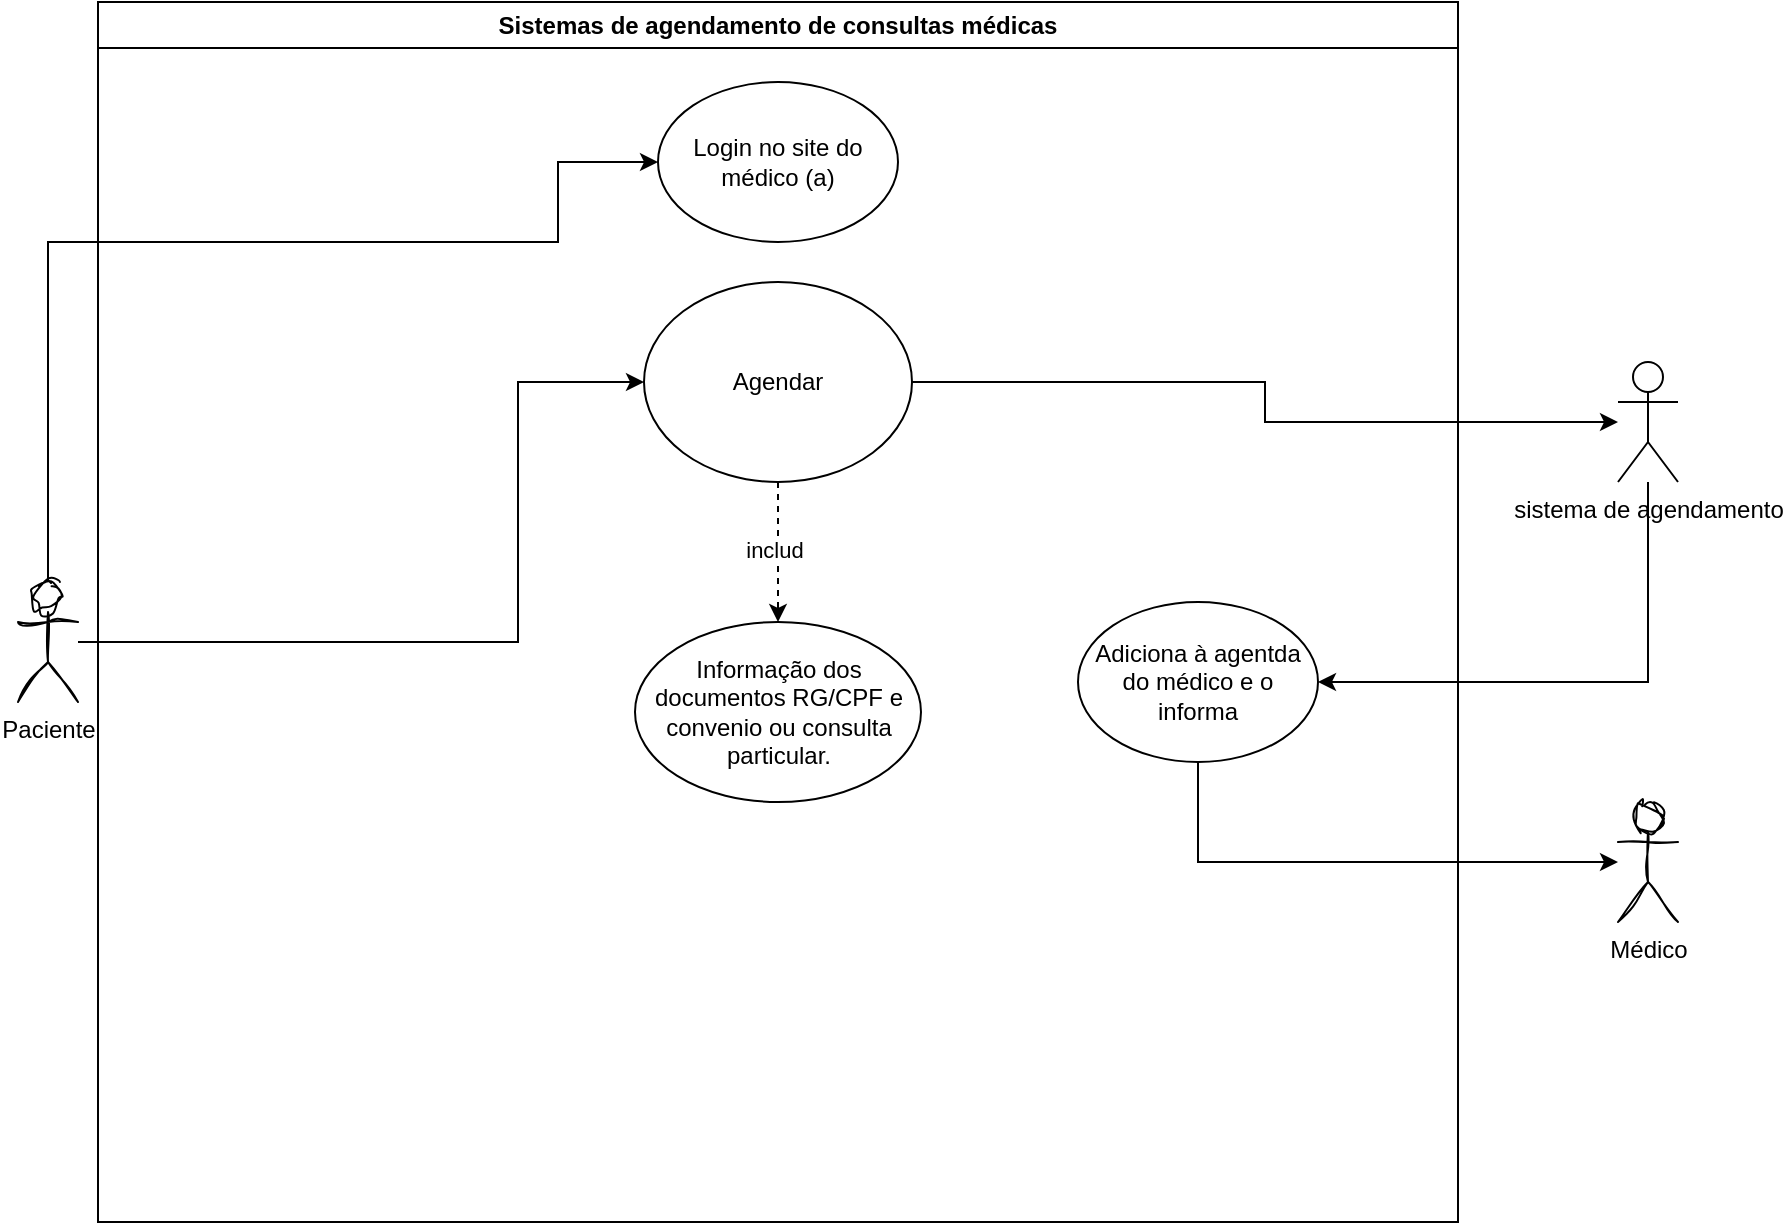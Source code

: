 <mxfile version="25.0.2">
  <diagram name="Página-1" id="5R0oxkvEWqQqeaPywPhO">
    <mxGraphModel dx="1050" dy="1798" grid="1" gridSize="10" guides="1" tooltips="1" connect="1" arrows="1" fold="1" page="1" pageScale="1" pageWidth="827" pageHeight="1169" math="0" shadow="0">
      <root>
        <mxCell id="0" />
        <mxCell id="1" parent="0" />
        <mxCell id="vjLqWKErU38OEki1xF5x-4" value="Sistemas de agendamento de consultas médicas" style="swimlane;whiteSpace=wrap;html=1;movable=1;resizable=1;rotatable=1;deletable=1;editable=1;locked=0;connectable=1;gradientColor=none;fillColor=default;swimlaneFillColor=default;" vertex="1" parent="1">
          <mxGeometry x="60" y="-10" width="680" height="610" as="geometry" />
        </mxCell>
        <mxCell id="vjLqWKErU38OEki1xF5x-16" value="Login no site do médico (a)" style="ellipse;whiteSpace=wrap;html=1;movable=1;resizable=1;rotatable=1;deletable=1;editable=1;locked=0;connectable=1;" vertex="1" parent="vjLqWKErU38OEki1xF5x-4">
          <mxGeometry x="280" y="40" width="120" height="80" as="geometry" />
        </mxCell>
        <mxCell id="vjLqWKErU38OEki1xF5x-24" style="edgeStyle=orthogonalEdgeStyle;rounded=0;orthogonalLoop=1;jettySize=auto;html=1;dashed=1;" edge="1" parent="vjLqWKErU38OEki1xF5x-4" source="vjLqWKErU38OEki1xF5x-19" target="vjLqWKErU38OEki1xF5x-23">
          <mxGeometry relative="1" as="geometry" />
        </mxCell>
        <mxCell id="vjLqWKErU38OEki1xF5x-25" value="includ" style="edgeLabel;html=1;align=center;verticalAlign=middle;resizable=0;points=[];" vertex="1" connectable="0" parent="vjLqWKErU38OEki1xF5x-24">
          <mxGeometry x="-0.029" y="-2" relative="1" as="geometry">
            <mxPoint as="offset" />
          </mxGeometry>
        </mxCell>
        <mxCell id="vjLqWKErU38OEki1xF5x-19" value="Agendar" style="ellipse;whiteSpace=wrap;html=1;" vertex="1" parent="vjLqWKErU38OEki1xF5x-4">
          <mxGeometry x="273" y="140" width="134" height="100" as="geometry" />
        </mxCell>
        <mxCell id="vjLqWKErU38OEki1xF5x-23" value="Informação dos documentos RG/CPF e convenio ou consulta particular." style="ellipse;whiteSpace=wrap;html=1;" vertex="1" parent="vjLqWKErU38OEki1xF5x-4">
          <mxGeometry x="268.5" y="310" width="143" height="90" as="geometry" />
        </mxCell>
        <mxCell id="vjLqWKErU38OEki1xF5x-27" value="Adiciona à agentda do médico e o informa" style="ellipse;whiteSpace=wrap;html=1;" vertex="1" parent="vjLqWKErU38OEki1xF5x-4">
          <mxGeometry x="490" y="300" width="120" height="80" as="geometry" />
        </mxCell>
        <mxCell id="vjLqWKErU38OEki1xF5x-17" style="edgeStyle=orthogonalEdgeStyle;rounded=0;orthogonalLoop=1;jettySize=auto;html=1;entryX=0;entryY=0.5;entryDx=0;entryDy=0;" edge="1" parent="1" source="vjLqWKErU38OEki1xF5x-8" target="vjLqWKErU38OEki1xF5x-16">
          <mxGeometry relative="1" as="geometry">
            <Array as="points">
              <mxPoint x="35" y="110" />
              <mxPoint x="290" y="110" />
              <mxPoint x="290" y="70" />
            </Array>
          </mxGeometry>
        </mxCell>
        <mxCell id="vjLqWKErU38OEki1xF5x-20" style="edgeStyle=orthogonalEdgeStyle;rounded=0;orthogonalLoop=1;jettySize=auto;html=1;" edge="1" parent="1" source="vjLqWKErU38OEki1xF5x-8" target="vjLqWKErU38OEki1xF5x-19">
          <mxGeometry relative="1" as="geometry">
            <Array as="points">
              <mxPoint x="270" y="310" />
              <mxPoint x="270" y="180" />
            </Array>
          </mxGeometry>
        </mxCell>
        <mxCell id="vjLqWKErU38OEki1xF5x-8" value="Paciente" style="shape=umlActor;verticalLabelPosition=bottom;verticalAlign=top;html=1;outlineConnect=0;sketch=1;curveFitting=1;jiggle=2;" vertex="1" parent="1">
          <mxGeometry x="20" y="280" width="30" height="60" as="geometry" />
        </mxCell>
        <mxCell id="vjLqWKErU38OEki1xF5x-10" value="Médico" style="shape=umlActor;verticalLabelPosition=bottom;verticalAlign=top;html=1;outlineConnect=0;shadow=0;sketch=1;curveFitting=1;jiggle=2;" vertex="1" parent="1">
          <mxGeometry x="820" y="390" width="30" height="60" as="geometry" />
        </mxCell>
        <mxCell id="vjLqWKErU38OEki1xF5x-28" style="edgeStyle=orthogonalEdgeStyle;rounded=0;orthogonalLoop=1;jettySize=auto;html=1;" edge="1" parent="1" source="vjLqWKErU38OEki1xF5x-11" target="vjLqWKErU38OEki1xF5x-27">
          <mxGeometry relative="1" as="geometry">
            <Array as="points">
              <mxPoint x="835" y="330" />
            </Array>
          </mxGeometry>
        </mxCell>
        <mxCell id="vjLqWKErU38OEki1xF5x-11" value="sistema de agendamento" style="shape=umlActor;verticalLabelPosition=bottom;verticalAlign=top;html=1;outlineConnect=0;" vertex="1" parent="1">
          <mxGeometry x="820" y="170" width="30" height="60" as="geometry" />
        </mxCell>
        <mxCell id="vjLqWKErU38OEki1xF5x-26" style="edgeStyle=orthogonalEdgeStyle;rounded=0;orthogonalLoop=1;jettySize=auto;html=1;" edge="1" parent="1" source="vjLqWKErU38OEki1xF5x-19" target="vjLqWKErU38OEki1xF5x-11">
          <mxGeometry relative="1" as="geometry" />
        </mxCell>
        <mxCell id="vjLqWKErU38OEki1xF5x-29" style="edgeStyle=orthogonalEdgeStyle;rounded=0;orthogonalLoop=1;jettySize=auto;html=1;" edge="1" parent="1" source="vjLqWKErU38OEki1xF5x-27" target="vjLqWKErU38OEki1xF5x-10">
          <mxGeometry relative="1" as="geometry">
            <Array as="points">
              <mxPoint x="610" y="420" />
            </Array>
          </mxGeometry>
        </mxCell>
      </root>
    </mxGraphModel>
  </diagram>
</mxfile>
